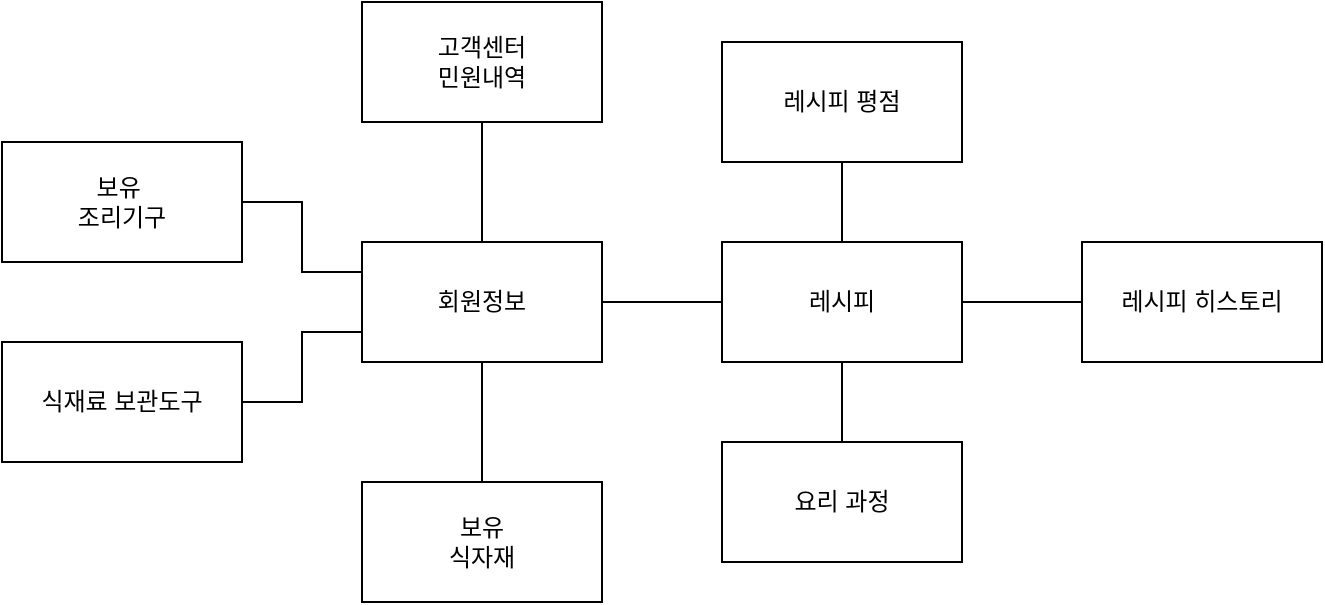 <mxfile version="24.1.0" type="device">
  <diagram id="R2lEEEUBdFMjLlhIrx00" name="Page-1">
    <mxGraphModel dx="1290" dy="583" grid="1" gridSize="10" guides="1" tooltips="1" connect="1" arrows="1" fold="1" page="1" pageScale="1" pageWidth="850" pageHeight="1100" math="0" shadow="0" extFonts="Permanent Marker^https://fonts.googleapis.com/css?family=Permanent+Marker">
      <root>
        <mxCell id="0" />
        <mxCell id="1" parent="0" />
        <mxCell id="6YflXtAhSPLKVEbpgHBJ-1" value="보유&amp;nbsp;&lt;div&gt;조리기구&lt;/div&gt;" style="rounded=0;whiteSpace=wrap;html=1;" parent="1" vertex="1">
          <mxGeometry x="160" y="230" width="120" height="60" as="geometry" />
        </mxCell>
        <mxCell id="6YflXtAhSPLKVEbpgHBJ-31" style="edgeStyle=orthogonalEdgeStyle;rounded=0;orthogonalLoop=1;jettySize=auto;html=1;exitX=0.5;exitY=0;exitDx=0;exitDy=0;entryX=0.5;entryY=1;entryDx=0;entryDy=0;endArrow=none;endFill=0;" parent="1" source="6YflXtAhSPLKVEbpgHBJ-2" target="6YflXtAhSPLKVEbpgHBJ-13" edge="1">
          <mxGeometry relative="1" as="geometry" />
        </mxCell>
        <mxCell id="6YflXtAhSPLKVEbpgHBJ-32" style="edgeStyle=orthogonalEdgeStyle;rounded=0;orthogonalLoop=1;jettySize=auto;html=1;exitX=1;exitY=0.5;exitDx=0;exitDy=0;entryX=0;entryY=0.5;entryDx=0;entryDy=0;endArrow=none;endFill=0;" parent="1" source="6YflXtAhSPLKVEbpgHBJ-2" target="6YflXtAhSPLKVEbpgHBJ-3" edge="1">
          <mxGeometry relative="1" as="geometry">
            <Array as="points">
              <mxPoint x="490" y="310" />
              <mxPoint x="490" y="310" />
            </Array>
          </mxGeometry>
        </mxCell>
        <mxCell id="6YflXtAhSPLKVEbpgHBJ-33" style="edgeStyle=orthogonalEdgeStyle;rounded=0;orthogonalLoop=1;jettySize=auto;html=1;exitX=0.5;exitY=1;exitDx=0;exitDy=0;entryX=0.5;entryY=0;entryDx=0;entryDy=0;endArrow=none;endFill=0;" parent="1" source="6YflXtAhSPLKVEbpgHBJ-2" target="6YflXtAhSPLKVEbpgHBJ-12" edge="1">
          <mxGeometry relative="1" as="geometry">
            <Array as="points">
              <mxPoint x="400" y="380" />
              <mxPoint x="400" y="380" />
            </Array>
          </mxGeometry>
        </mxCell>
        <mxCell id="6YflXtAhSPLKVEbpgHBJ-38" style="edgeStyle=orthogonalEdgeStyle;rounded=0;orthogonalLoop=1;jettySize=auto;html=1;exitX=0;exitY=0.25;exitDx=0;exitDy=0;entryX=1;entryY=0.5;entryDx=0;entryDy=0;endArrow=none;endFill=0;" parent="1" source="6YflXtAhSPLKVEbpgHBJ-2" target="6YflXtAhSPLKVEbpgHBJ-1" edge="1">
          <mxGeometry relative="1" as="geometry" />
        </mxCell>
        <mxCell id="6YflXtAhSPLKVEbpgHBJ-39" style="edgeStyle=orthogonalEdgeStyle;rounded=0;orthogonalLoop=1;jettySize=auto;html=1;exitX=0;exitY=0.75;exitDx=0;exitDy=0;entryX=1;entryY=0.5;entryDx=0;entryDy=0;endArrow=none;endFill=0;" parent="1" source="6YflXtAhSPLKVEbpgHBJ-2" target="6YflXtAhSPLKVEbpgHBJ-4" edge="1">
          <mxGeometry relative="1" as="geometry">
            <Array as="points">
              <mxPoint x="310" y="325" />
              <mxPoint x="310" y="360" />
            </Array>
          </mxGeometry>
        </mxCell>
        <mxCell id="6YflXtAhSPLKVEbpgHBJ-2" value="회원정보" style="rounded=0;whiteSpace=wrap;html=1;" parent="1" vertex="1">
          <mxGeometry x="340" y="280" width="120" height="60" as="geometry" />
        </mxCell>
        <mxCell id="6YflXtAhSPLKVEbpgHBJ-34" style="edgeStyle=orthogonalEdgeStyle;rounded=0;orthogonalLoop=1;jettySize=auto;html=1;exitX=0.5;exitY=1;exitDx=0;exitDy=0;entryX=0.5;entryY=0;entryDx=0;entryDy=0;endArrow=none;endFill=0;" parent="1" source="6YflXtAhSPLKVEbpgHBJ-3" target="6YflXtAhSPLKVEbpgHBJ-11" edge="1">
          <mxGeometry relative="1" as="geometry">
            <Array as="points">
              <mxPoint x="580" y="360" />
              <mxPoint x="580" y="360" />
            </Array>
          </mxGeometry>
        </mxCell>
        <mxCell id="6YflXtAhSPLKVEbpgHBJ-35" style="edgeStyle=orthogonalEdgeStyle;rounded=0;orthogonalLoop=1;jettySize=auto;html=1;exitX=1;exitY=0.5;exitDx=0;exitDy=0;entryX=0;entryY=0.5;entryDx=0;entryDy=0;endArrow=none;endFill=0;" parent="1" source="6YflXtAhSPLKVEbpgHBJ-3" target="6YflXtAhSPLKVEbpgHBJ-6" edge="1">
          <mxGeometry relative="1" as="geometry">
            <Array as="points">
              <mxPoint x="680" y="310" />
              <mxPoint x="680" y="310" />
            </Array>
          </mxGeometry>
        </mxCell>
        <mxCell id="6YflXtAhSPLKVEbpgHBJ-36" style="edgeStyle=orthogonalEdgeStyle;rounded=0;orthogonalLoop=1;jettySize=auto;html=1;exitX=0.5;exitY=0;exitDx=0;exitDy=0;entryX=0.5;entryY=1;entryDx=0;entryDy=0;endArrow=none;endFill=0;" parent="1" source="6YflXtAhSPLKVEbpgHBJ-3" target="6YflXtAhSPLKVEbpgHBJ-8" edge="1">
          <mxGeometry relative="1" as="geometry">
            <Array as="points">
              <mxPoint x="580" y="270" />
              <mxPoint x="580" y="270" />
            </Array>
          </mxGeometry>
        </mxCell>
        <mxCell id="6YflXtAhSPLKVEbpgHBJ-3" value="레시피" style="rounded=0;whiteSpace=wrap;html=1;" parent="1" vertex="1">
          <mxGeometry x="520" y="280" width="120" height="60" as="geometry" />
        </mxCell>
        <mxCell id="6YflXtAhSPLKVEbpgHBJ-4" value="식재료 보관도구" style="rounded=0;whiteSpace=wrap;html=1;" parent="1" vertex="1">
          <mxGeometry x="160" y="330" width="120" height="60" as="geometry" />
        </mxCell>
        <mxCell id="6YflXtAhSPLKVEbpgHBJ-6" value="레시피 히스토리" style="rounded=0;whiteSpace=wrap;html=1;" parent="1" vertex="1">
          <mxGeometry x="700" y="280" width="120" height="60" as="geometry" />
        </mxCell>
        <mxCell id="6YflXtAhSPLKVEbpgHBJ-8" value="레시피 평점" style="rounded=0;whiteSpace=wrap;html=1;" parent="1" vertex="1">
          <mxGeometry x="520" y="180" width="120" height="60" as="geometry" />
        </mxCell>
        <mxCell id="6YflXtAhSPLKVEbpgHBJ-11" value="요리 과정" style="rounded=0;whiteSpace=wrap;html=1;" parent="1" vertex="1">
          <mxGeometry x="520" y="380" width="120" height="60" as="geometry" />
        </mxCell>
        <mxCell id="6YflXtAhSPLKVEbpgHBJ-12" value="보유&lt;div&gt;식자재&lt;/div&gt;" style="rounded=0;whiteSpace=wrap;html=1;" parent="1" vertex="1">
          <mxGeometry x="340" y="400" width="120" height="60" as="geometry" />
        </mxCell>
        <mxCell id="6YflXtAhSPLKVEbpgHBJ-13" value="고객센터&lt;div&gt;민원내역&lt;/div&gt;" style="rounded=0;whiteSpace=wrap;html=1;" parent="1" vertex="1">
          <mxGeometry x="340" y="160" width="120" height="60" as="geometry" />
        </mxCell>
      </root>
    </mxGraphModel>
  </diagram>
</mxfile>
